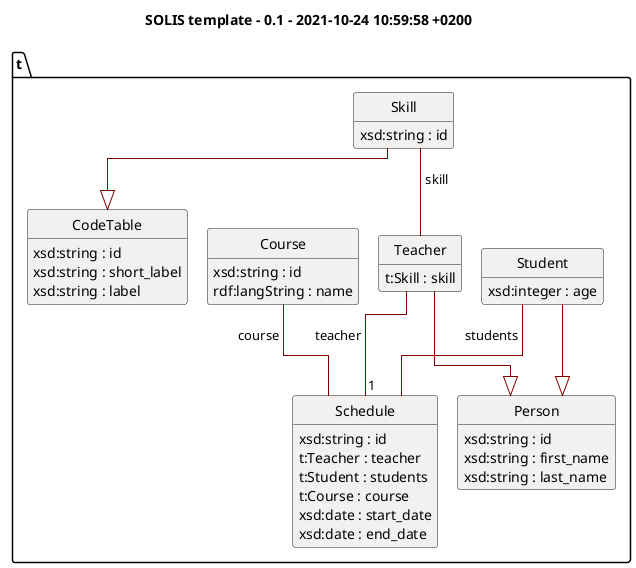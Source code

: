 @startuml
!pragma layout elk
skinparam classFontSize 14
!define LIGHTORANGE
skinparam groupInheritance 1
skinparam componentStyle uml2
skinparam wrapMessageWidth 100
skinparam ArrowColor #Maroon

title SOLIS template - 0.1 - 2021-10-24 10:59:58 +0200
              
package t {

class CodeTable{
	{field} xsd:string : id 
	{field} xsd:string : short_label 
	{field} xsd:string : label 
}


class Course{
	{field} xsd:string : id 
	{field} rdf:langString : name 
}


class Person{
	{field} xsd:string : id 
	{field} xsd:string : first_name 
	{field} xsd:string : last_name 
}


class Schedule{
	{field} xsd:string : id 
	{field} t:Teacher : teacher 
	{field} t:Student : students 
	{field} t:Course : course 
	{field} xsd:date : start_date 
	{field} xsd:date : end_date 
}
Teacher - "1" Schedule : teacher >
Student -  Schedule : students >
Course -  Schedule : course >

class Skill{
	{field} xsd:string : id 
}

Skill --|> CodeTable

class Student{
	{field} xsd:integer : age 
}

Student --|> Person

class Teacher{
	{field} t:Skill : skill 
}
Skill -  Teacher : skill >
Teacher --|> Person

hide circle
hide methods
hide empty members
@enduml
          
